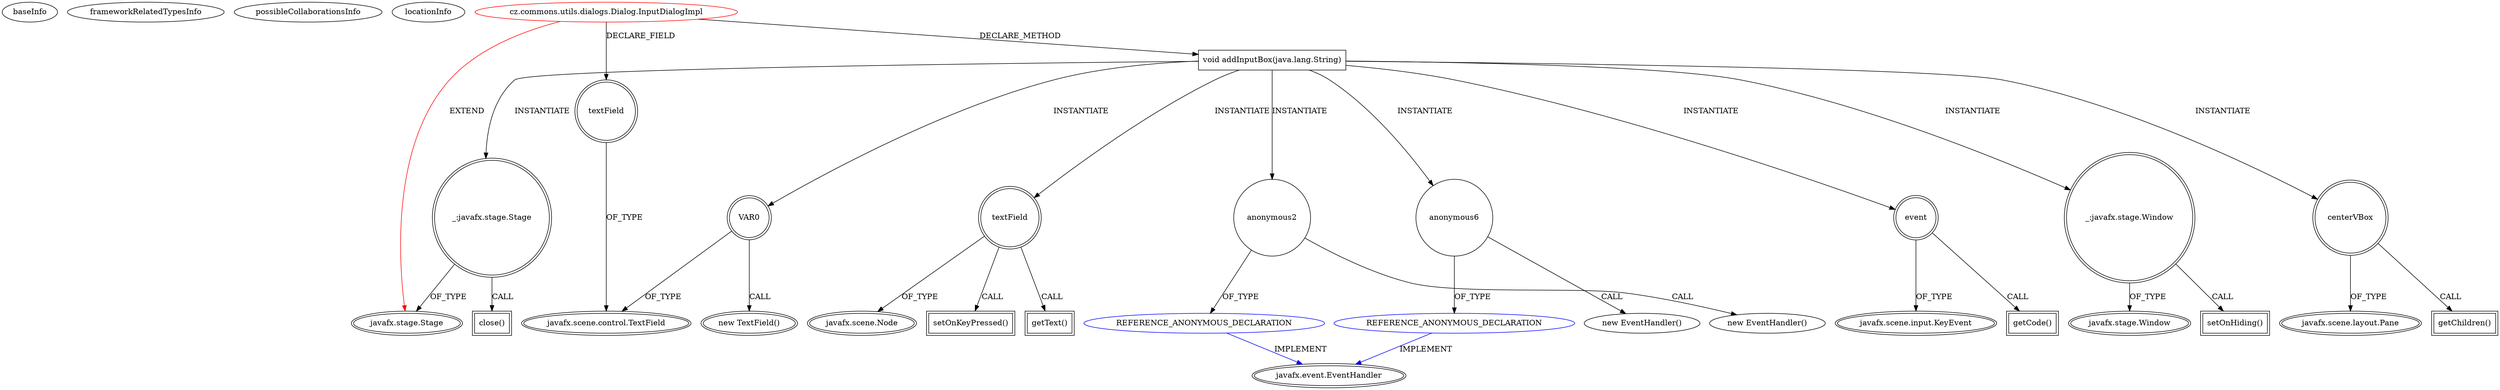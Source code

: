 digraph {
baseInfo[graphId=943,category="extension_graph",isAnonymous=false,possibleRelation=true]
frameworkRelatedTypesInfo[0="javafx.stage.Stage"]
possibleCollaborationsInfo[0="943~CLIENT_METHOD_DECLARATION-INSTANTIATION-~javafx.stage.Stage ~javafx.event.EventHandler ~false~true"]
locationInfo[projectName="Maxxa-MT-common",filePath="/Maxxa-MT-common/MT-common-master/src/cz/commons/utils/dialogs/Dialog.java",contextSignature="InputDialogImpl",graphId="943"]
0[label="cz.commons.utils.dialogs.Dialog.InputDialogImpl",vertexType="ROOT_CLIENT_CLASS_DECLARATION",isFrameworkType=false,color=red]
1[label="javafx.stage.Stage",vertexType="FRAMEWORK_CLASS_TYPE",isFrameworkType=true,peripheries=2]
2[label="textField",vertexType="FIELD_DECLARATION",isFrameworkType=true,peripheries=2,shape=circle]
3[label="javafx.scene.control.TextField",vertexType="FRAMEWORK_CLASS_TYPE",isFrameworkType=true,peripheries=2]
4[label="void addInputBox(java.lang.String)",vertexType="CLIENT_METHOD_DECLARATION",isFrameworkType=false,shape=box]
6[label="VAR0",vertexType="VARIABLE_EXPRESION",isFrameworkType=true,peripheries=2,shape=circle]
5[label="new TextField()",vertexType="CONSTRUCTOR_CALL",isFrameworkType=true,peripheries=2]
8[label="textField",vertexType="VARIABLE_EXPRESION",isFrameworkType=true,peripheries=2,shape=circle]
10[label="javafx.scene.Node",vertexType="FRAMEWORK_CLASS_TYPE",isFrameworkType=true,peripheries=2]
9[label="setOnKeyPressed()",vertexType="INSIDE_CALL",isFrameworkType=true,peripheries=2,shape=box]
12[label="anonymous2",vertexType="VARIABLE_EXPRESION",isFrameworkType=false,shape=circle]
13[label="REFERENCE_ANONYMOUS_DECLARATION",vertexType="REFERENCE_ANONYMOUS_DECLARATION",isFrameworkType=false,color=blue]
14[label="javafx.event.EventHandler",vertexType="FRAMEWORK_INTERFACE_TYPE",isFrameworkType=true,peripheries=2]
11[label="new EventHandler()",vertexType="CONSTRUCTOR_CALL",isFrameworkType=false]
15[label="event",vertexType="VARIABLE_EXPRESION",isFrameworkType=true,peripheries=2,shape=circle]
17[label="javafx.scene.input.KeyEvent",vertexType="FRAMEWORK_CLASS_TYPE",isFrameworkType=true,peripheries=2]
16[label="getCode()",vertexType="INSIDE_CALL",isFrameworkType=true,peripheries=2,shape=box]
18[label="_:javafx.stage.Stage",vertexType="VARIABLE_EXPRESION",isFrameworkType=true,peripheries=2,shape=circle]
19[label="close()",vertexType="INSIDE_CALL",isFrameworkType=true,peripheries=2,shape=box]
21[label="_:javafx.stage.Window",vertexType="VARIABLE_EXPRESION",isFrameworkType=true,peripheries=2,shape=circle]
23[label="javafx.stage.Window",vertexType="FRAMEWORK_CLASS_TYPE",isFrameworkType=true,peripheries=2]
22[label="setOnHiding()",vertexType="INSIDE_CALL",isFrameworkType=true,peripheries=2,shape=box]
25[label="anonymous6",vertexType="VARIABLE_EXPRESION",isFrameworkType=false,shape=circle]
26[label="REFERENCE_ANONYMOUS_DECLARATION",vertexType="REFERENCE_ANONYMOUS_DECLARATION",isFrameworkType=false,color=blue]
24[label="new EventHandler()",vertexType="CONSTRUCTOR_CALL",isFrameworkType=false]
29[label="getText()",vertexType="INSIDE_CALL",isFrameworkType=true,peripheries=2,shape=box]
30[label="centerVBox",vertexType="VARIABLE_EXPRESION",isFrameworkType=true,peripheries=2,shape=circle]
32[label="javafx.scene.layout.Pane",vertexType="FRAMEWORK_CLASS_TYPE",isFrameworkType=true,peripheries=2]
31[label="getChildren()",vertexType="INSIDE_CALL",isFrameworkType=true,peripheries=2,shape=box]
0->1[label="EXTEND",color=red]
0->2[label="DECLARE_FIELD"]
2->3[label="OF_TYPE"]
0->4[label="DECLARE_METHOD"]
4->6[label="INSTANTIATE"]
6->3[label="OF_TYPE"]
6->5[label="CALL"]
4->8[label="INSTANTIATE"]
8->10[label="OF_TYPE"]
8->9[label="CALL"]
4->12[label="INSTANTIATE"]
13->14[label="IMPLEMENT",color=blue]
12->13[label="OF_TYPE"]
12->11[label="CALL"]
4->15[label="INSTANTIATE"]
15->17[label="OF_TYPE"]
15->16[label="CALL"]
4->18[label="INSTANTIATE"]
18->1[label="OF_TYPE"]
18->19[label="CALL"]
4->21[label="INSTANTIATE"]
21->23[label="OF_TYPE"]
21->22[label="CALL"]
4->25[label="INSTANTIATE"]
26->14[label="IMPLEMENT",color=blue]
25->26[label="OF_TYPE"]
25->24[label="CALL"]
8->29[label="CALL"]
4->30[label="INSTANTIATE"]
30->32[label="OF_TYPE"]
30->31[label="CALL"]
}
